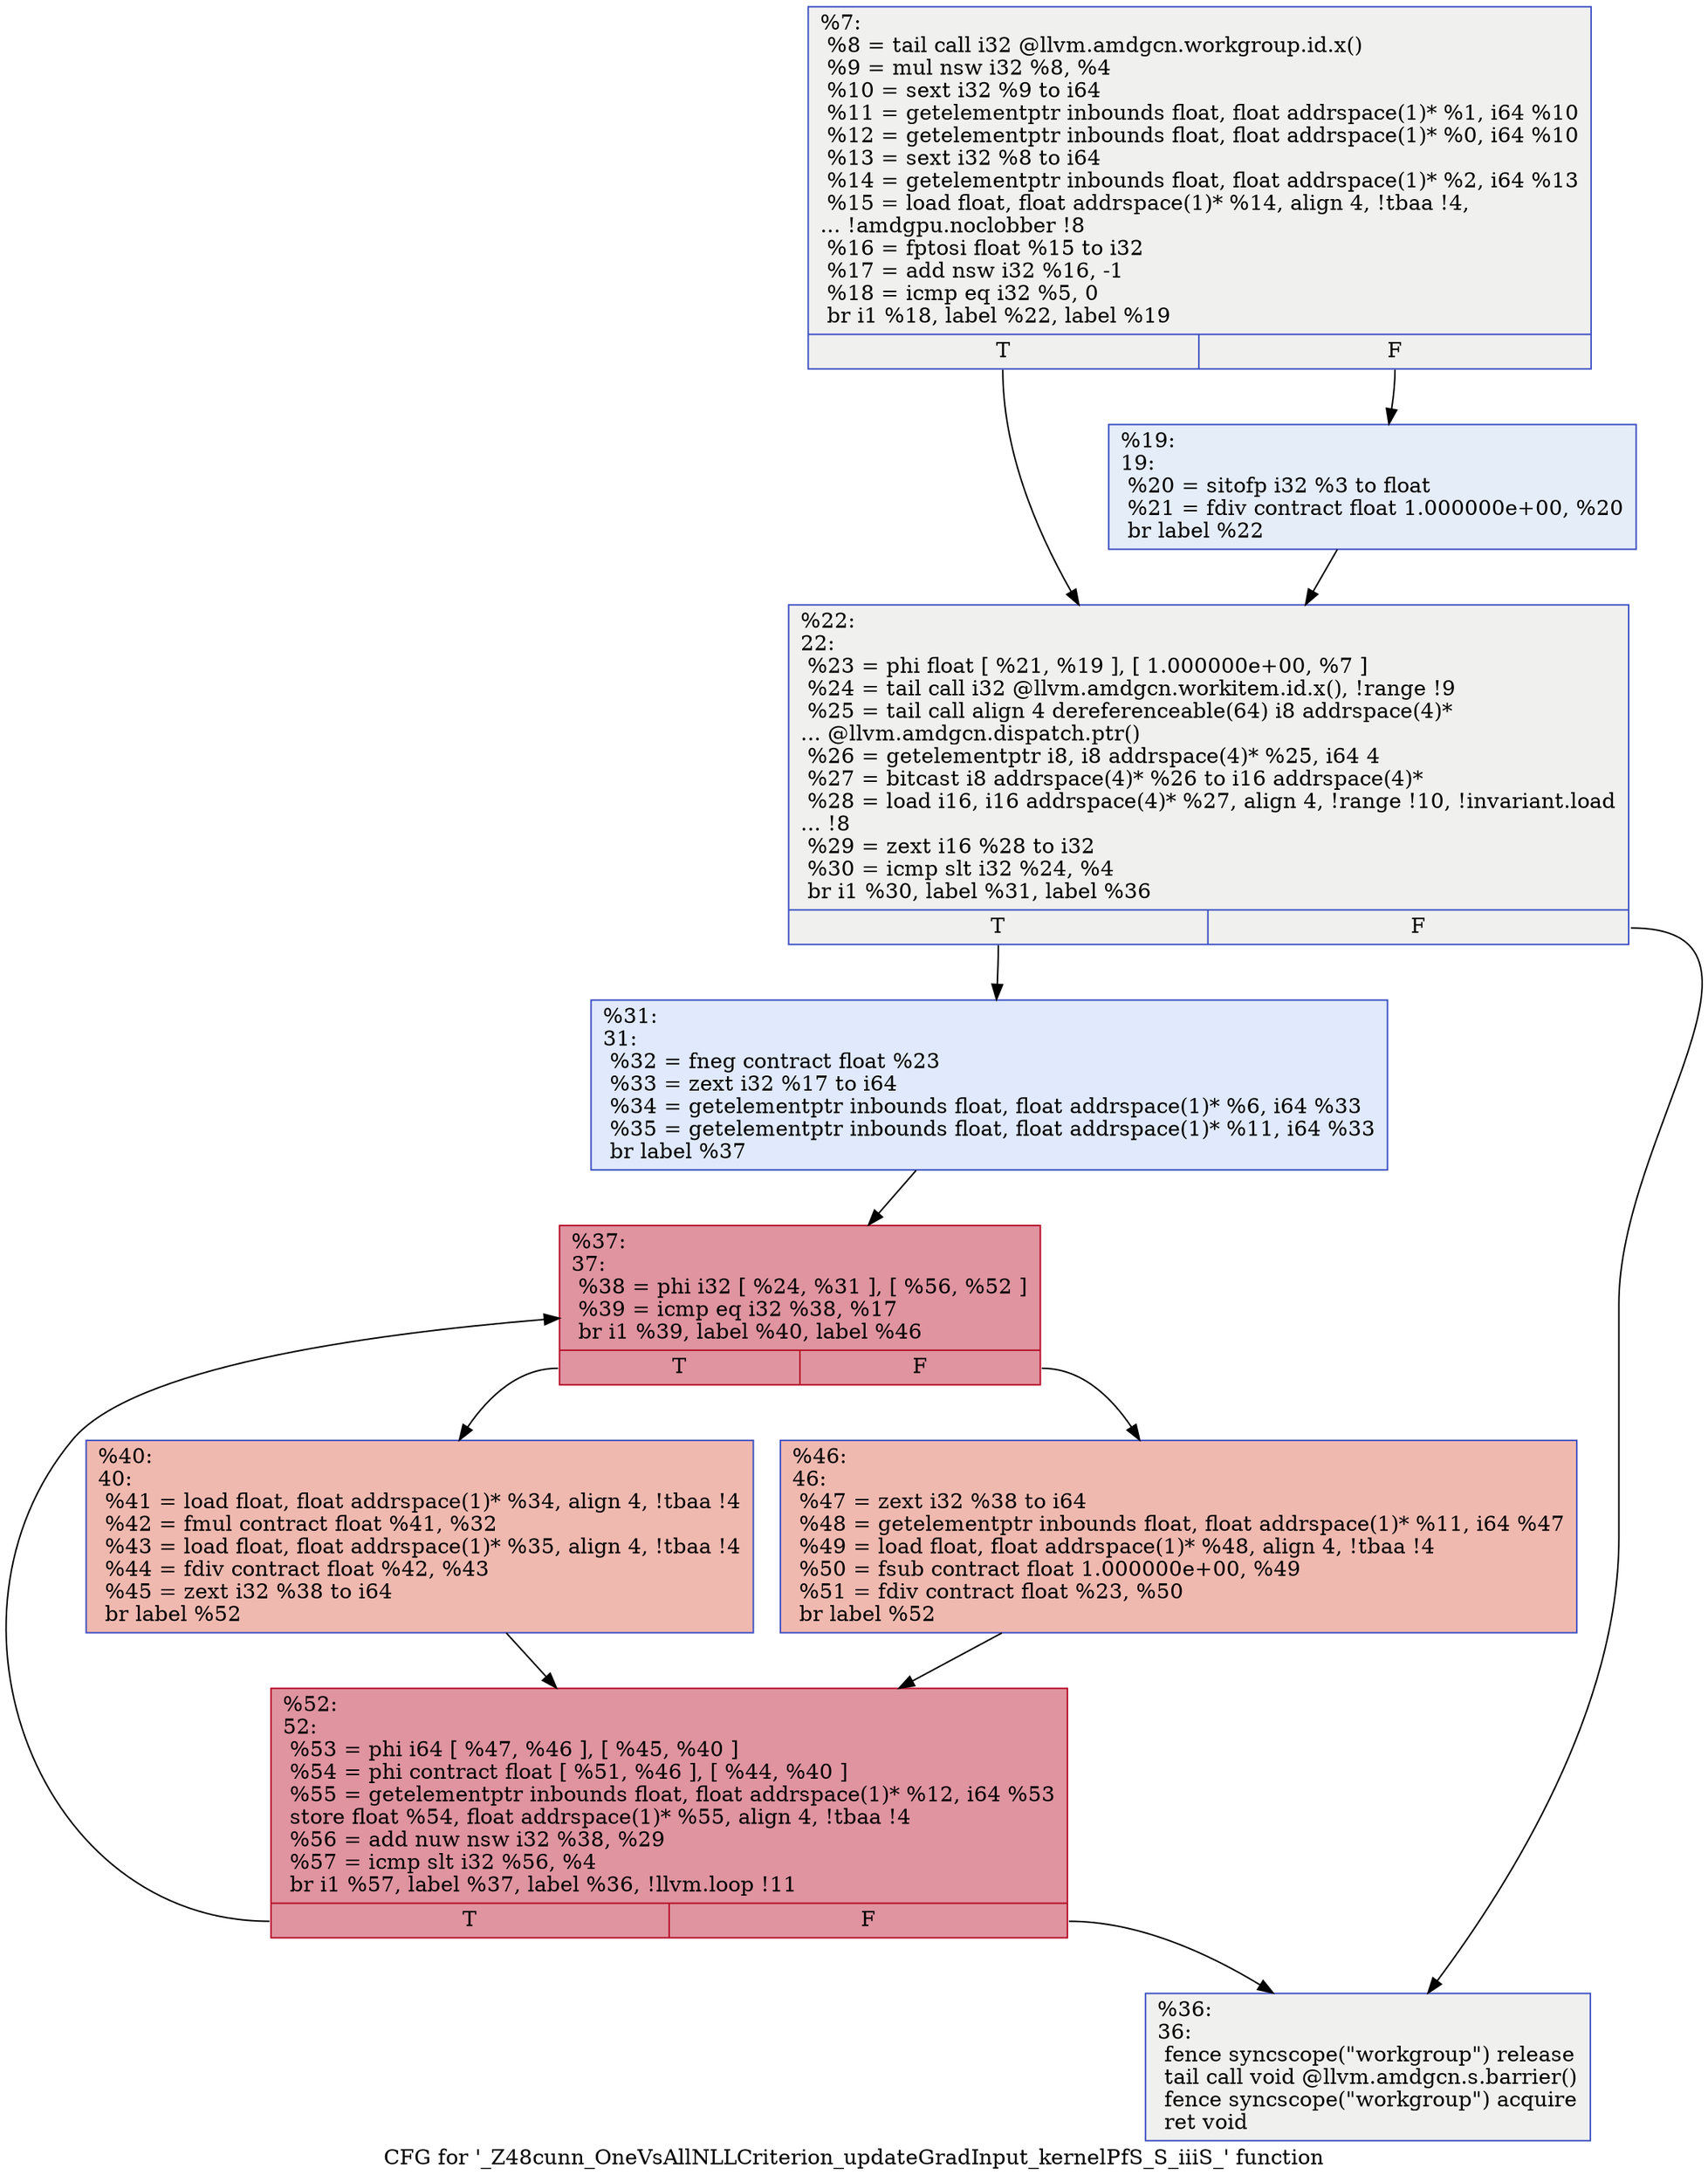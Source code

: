 digraph "CFG for '_Z48cunn_OneVsAllNLLCriterion_updateGradInput_kernelPfS_S_iiiS_' function" {
	label="CFG for '_Z48cunn_OneVsAllNLLCriterion_updateGradInput_kernelPfS_S_iiiS_' function";

	Node0x5d8caa0 [shape=record,color="#3d50c3ff", style=filled, fillcolor="#dedcdb70",label="{%7:\l  %8 = tail call i32 @llvm.amdgcn.workgroup.id.x()\l  %9 = mul nsw i32 %8, %4\l  %10 = sext i32 %9 to i64\l  %11 = getelementptr inbounds float, float addrspace(1)* %1, i64 %10\l  %12 = getelementptr inbounds float, float addrspace(1)* %0, i64 %10\l  %13 = sext i32 %8 to i64\l  %14 = getelementptr inbounds float, float addrspace(1)* %2, i64 %13\l  %15 = load float, float addrspace(1)* %14, align 4, !tbaa !4,\l... !amdgpu.noclobber !8\l  %16 = fptosi float %15 to i32\l  %17 = add nsw i32 %16, -1\l  %18 = icmp eq i32 %5, 0\l  br i1 %18, label %22, label %19\l|{<s0>T|<s1>F}}"];
	Node0x5d8caa0:s0 -> Node0x5d8e620;
	Node0x5d8caa0:s1 -> Node0x5d8e6b0;
	Node0x5d8e6b0 [shape=record,color="#3d50c3ff", style=filled, fillcolor="#c5d6f270",label="{%19:\l19:                                               \l  %20 = sitofp i32 %3 to float\l  %21 = fdiv contract float 1.000000e+00, %20\l  br label %22\l}"];
	Node0x5d8e6b0 -> Node0x5d8e620;
	Node0x5d8e620 [shape=record,color="#3d50c3ff", style=filled, fillcolor="#dedcdb70",label="{%22:\l22:                                               \l  %23 = phi float [ %21, %19 ], [ 1.000000e+00, %7 ]\l  %24 = tail call i32 @llvm.amdgcn.workitem.id.x(), !range !9\l  %25 = tail call align 4 dereferenceable(64) i8 addrspace(4)*\l... @llvm.amdgcn.dispatch.ptr()\l  %26 = getelementptr i8, i8 addrspace(4)* %25, i64 4\l  %27 = bitcast i8 addrspace(4)* %26 to i16 addrspace(4)*\l  %28 = load i16, i16 addrspace(4)* %27, align 4, !range !10, !invariant.load\l... !8\l  %29 = zext i16 %28 to i32\l  %30 = icmp slt i32 %24, %4\l  br i1 %30, label %31, label %36\l|{<s0>T|<s1>F}}"];
	Node0x5d8e620:s0 -> Node0x5d903f0;
	Node0x5d8e620:s1 -> Node0x5d90480;
	Node0x5d903f0 [shape=record,color="#3d50c3ff", style=filled, fillcolor="#b9d0f970",label="{%31:\l31:                                               \l  %32 = fneg contract float %23\l  %33 = zext i32 %17 to i64\l  %34 = getelementptr inbounds float, float addrspace(1)* %6, i64 %33\l  %35 = getelementptr inbounds float, float addrspace(1)* %11, i64 %33\l  br label %37\l}"];
	Node0x5d903f0 -> Node0x5d908e0;
	Node0x5d90480 [shape=record,color="#3d50c3ff", style=filled, fillcolor="#dedcdb70",label="{%36:\l36:                                               \l  fence syncscope(\"workgroup\") release\l  tail call void @llvm.amdgcn.s.barrier()\l  fence syncscope(\"workgroup\") acquire\l  ret void\l}"];
	Node0x5d908e0 [shape=record,color="#b70d28ff", style=filled, fillcolor="#b70d2870",label="{%37:\l37:                                               \l  %38 = phi i32 [ %24, %31 ], [ %56, %52 ]\l  %39 = icmp eq i32 %38, %17\l  br i1 %39, label %40, label %46\l|{<s0>T|<s1>F}}"];
	Node0x5d908e0:s0 -> Node0x5d90e60;
	Node0x5d908e0:s1 -> Node0x5d90ef0;
	Node0x5d90e60 [shape=record,color="#3d50c3ff", style=filled, fillcolor="#de614d70",label="{%40:\l40:                                               \l  %41 = load float, float addrspace(1)* %34, align 4, !tbaa !4\l  %42 = fmul contract float %41, %32\l  %43 = load float, float addrspace(1)* %35, align 4, !tbaa !4\l  %44 = fdiv contract float %42, %43\l  %45 = zext i32 %38 to i64\l  br label %52\l}"];
	Node0x5d90e60 -> Node0x5d90c90;
	Node0x5d90ef0 [shape=record,color="#3d50c3ff", style=filled, fillcolor="#de614d70",label="{%46:\l46:                                               \l  %47 = zext i32 %38 to i64\l  %48 = getelementptr inbounds float, float addrspace(1)* %11, i64 %47\l  %49 = load float, float addrspace(1)* %48, align 4, !tbaa !4\l  %50 = fsub contract float 1.000000e+00, %49\l  %51 = fdiv contract float %23, %50\l  br label %52\l}"];
	Node0x5d90ef0 -> Node0x5d90c90;
	Node0x5d90c90 [shape=record,color="#b70d28ff", style=filled, fillcolor="#b70d2870",label="{%52:\l52:                                               \l  %53 = phi i64 [ %47, %46 ], [ %45, %40 ]\l  %54 = phi contract float [ %51, %46 ], [ %44, %40 ]\l  %55 = getelementptr inbounds float, float addrspace(1)* %12, i64 %53\l  store float %54, float addrspace(1)* %55, align 4, !tbaa !4\l  %56 = add nuw nsw i32 %38, %29\l  %57 = icmp slt i32 %56, %4\l  br i1 %57, label %37, label %36, !llvm.loop !11\l|{<s0>T|<s1>F}}"];
	Node0x5d90c90:s0 -> Node0x5d908e0;
	Node0x5d90c90:s1 -> Node0x5d90480;
}
